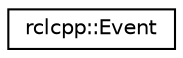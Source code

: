 digraph "Graphical Class Hierarchy"
{
  edge [fontname="Helvetica",fontsize="10",labelfontname="Helvetica",labelfontsize="10"];
  node [fontname="Helvetica",fontsize="10",shape=record];
  rankdir="LR";
  Node0 [label="rclcpp::Event",height=0.2,width=0.4,color="black", fillcolor="white", style="filled",URL="$classrclcpp_1_1Event.html"];
}
